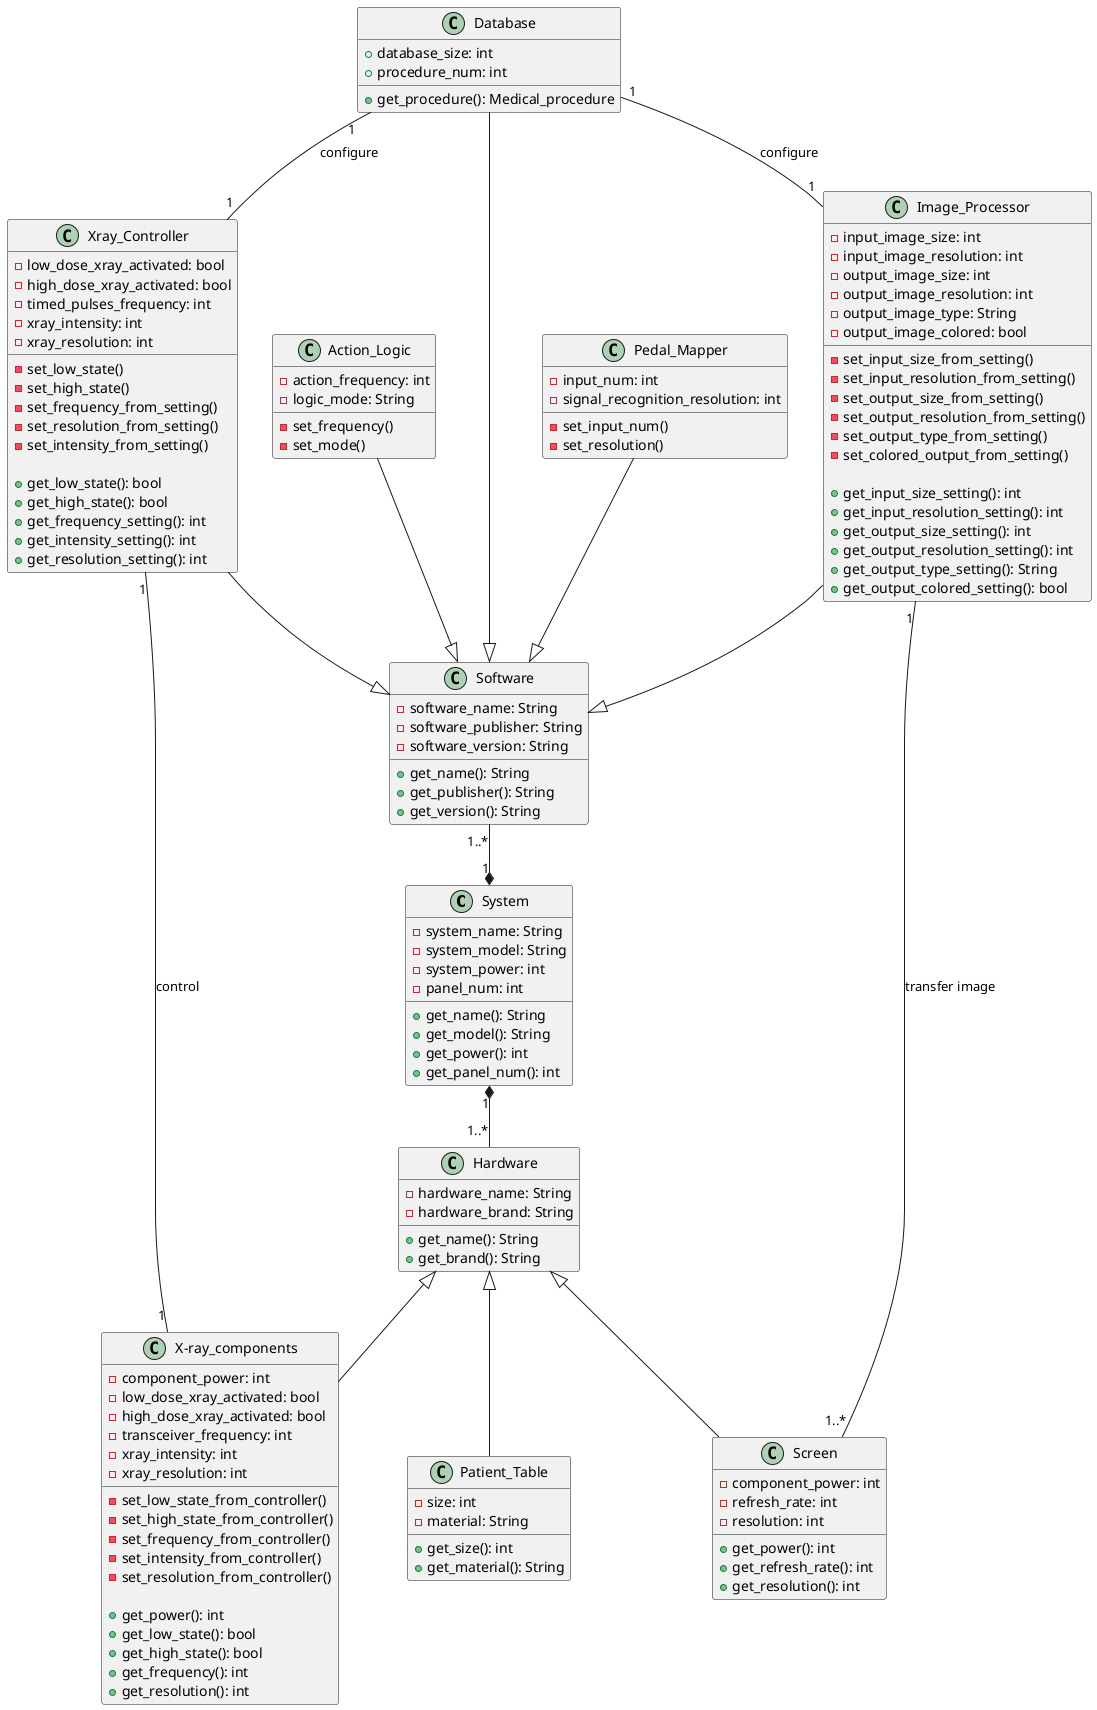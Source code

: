 @startuml
class “System” as sc{
-system_name: String
-system_model: String
-system_power: int
-panel_num: int

+get_name(): String
+get_model(): String
+get_power(): int
+get_panel_num(): int
}

class "Hardware" as h{
-hardware_name: String
-hardware_brand: String

+get_name(): String
+get_brand(): String
}

class "Software" as s{
-software_name: String
-software_publisher: String
-software_version: String

+get_name(): String
+get_publisher(): String
+get_version(): String
}

class "X-ray_components" as xc{
-component_power: int
-low_dose_xray_activated: bool
-high_dose_xray_activated: bool
-transceiver_frequency: int
-xray_intensity: int
-xray_resolution: int

-set_low_state_from_controller()
-set_high_state_from_controller()
-set_frequency_from_controller()
-set_intensity_from_controller()
-set_resolution_from_controller()

+get_power(): int
+get_low_state(): bool
+get_high_state(): bool
+get_frequency(): int
+get_resolution(): int
}

class "Screen" as scr{
-component_power: int
-refresh_rate: int
-resolution: int

+get_power(): int
+get_refresh_rate(): int
+get_resolution(): int
}

class "Patient_Table" as pt{
-size: int
-material: String

+get_size(): int
+get_material(): String
}


h <|-down- xc
h <|-down- pt
h <|-down- scr



class "Pedal_Mapper" as pm{
-input_num: int
-signal_recognition_resolution: int

-set_input_num()
-set_resolution()
}

class "Action_Logic" as al{
-action_frequency: int
-logic_mode: String

-set_frequency()
-set_mode()
}

class "Xray_Controller" as xcr{
-low_dose_xray_activated: bool
-high_dose_xray_activated: bool
-timed_pulses_frequency: int
-xray_intensity: int
-xray_resolution: int

-set_low_state()
-set_high_state()
-set_frequency_from_setting()
-set_resolution_from_setting()
-set_intensity_from_setting()

+get_low_state(): bool
+get_high_state(): bool
+get_frequency_setting(): int
+get_intensity_setting(): int
+get_resolution_setting(): int
}

class "Image_Processor" as ip{
-input_image_size: int
-input_image_resolution: int
-output_image_size: int
-output_image_resolution: int
-output_image_type: String
-output_image_colored: bool

-set_input_size_from_setting()
-set_input_resolution_from_setting()
-set_output_size_from_setting()
-set_output_resolution_from_setting()
-set_output_type_from_setting()
-set_colored_output_from_setting()

+get_input_size_setting(): int
+get_input_resolution_setting(): int
+get_output_size_setting(): int
+get_output_resolution_setting(): int
+get_output_type_setting(): String
+get_output_colored_setting(): bool
}

class "Database" as db{
+database_size: int
+procedure_num: int

+get_procedure(): Medical_procedure
}

s <|-up- ip
s <|-up- pm
s <|-up- db
s <|-up- al
s <|-up- xcr

xcr "1" -- "1"xc: control
ip "1" -- "1..*"scr: transfer image
db "1" -- "1"xcr: configure
db "1" -- "1"ip: configure

sc "1" *-up- "1..*" s
sc "1" *-down- "1..*" h




@enduml